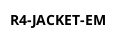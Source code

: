 @startuml
title R4-JACKET-EM

!define	STM_CTL	TIC-4181
!define	CW_CTL	TIC-4169
!define	HO_CTL	FIC-4162
!define	TO_CTL	FIC-4164
!define	TO_TEMP_CTL	TIC-1761
!define	STM_SPLY_VLV	CV-4166
!define	CND_RTN_VLV	CV-4167
!define	CW_RTN_VLV	CV-4173
!define	HO_RTN_VLV	CV-4163
!define	TO_SPLY_VLV	CV-4164
!define	TO_RTN_VLV	CV-4165
!define	TO_FAN	HS-1762
!define	TO_PUMP	HS-1763
!define	BD_CT_VLV	CV-4174
!define	AIR_BD_VLV	CV-4176
!define	TJ_VLV	CV-4170
!define	MJ_VLV	CV-4172
!define	BJ_VLV	CV-4106
!define	TC_VLV	CV-4171
!define	BC_VLV	CV-4178

@enduml